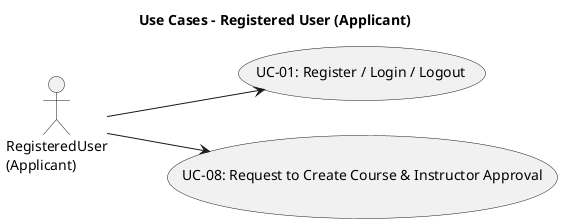 @startuml
title Use Cases - Registered User (Applicant)
left to right direction

actor "RegisteredUser\n(Applicant)" as Applicant

Applicant --> (UC-01: Register / Login / Logout)
Applicant --> (UC-08: Request to Create Course & Instructor Approval)

@enduml
